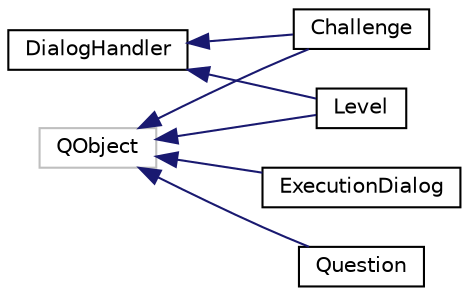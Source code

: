 digraph "Graphical Class Hierarchy"
{
 // LATEX_PDF_SIZE
  edge [fontname="Helvetica",fontsize="10",labelfontname="Helvetica",labelfontsize="10"];
  node [fontname="Helvetica",fontsize="10",shape=record];
  rankdir="LR";
  Node0 [label="DialogHandler",height=0.2,width=0.4,color="black", fillcolor="white", style="filled",URL="$classDialogHandler.html",tooltip="DialogHandler interface has a method that name is executionOfQuestionDialogs. Thanks to this method t..."];
  Node0 -> Node1 [dir="back",color="midnightblue",fontsize="10",style="solid",fontname="Helvetica"];
  Node1 [label="Challenge",height=0.2,width=0.4,color="black", fillcolor="white", style="filled",URL="$classChallenge.html",tooltip="The Challenge class contains questions, answers and timer. This class implements DialogHandler,..."];
  Node0 -> Node2 [dir="back",color="midnightblue",fontsize="10",style="solid",fontname="Helvetica"];
  Node2 [label="Level",height=0.2,width=0.4,color="black", fillcolor="white", style="filled",URL="$classLevel.html",tooltip="The Level class contains questions and answer. This class implements DialogHandler,..."];
  Node12 [label="QObject",height=0.2,width=0.4,color="grey75", fillcolor="white", style="filled",tooltip=" "];
  Node12 -> Node1 [dir="back",color="midnightblue",fontsize="10",style="solid",fontname="Helvetica"];
  Node12 -> Node13 [dir="back",color="midnightblue",fontsize="10",style="solid",fontname="Helvetica"];
  Node13 [label="ExecutionDialog",height=0.2,width=0.4,color="black", fillcolor="white", style="filled",URL="$classExecutionDialog.html",tooltip=" "];
  Node12 -> Node2 [dir="back",color="midnightblue",fontsize="10",style="solid",fontname="Helvetica"];
  Node12 -> Node14 [dir="back",color="midnightblue",fontsize="10",style="solid",fontname="Helvetica"];
  Node14 [label="Question",height=0.2,width=0.4,color="black", fillcolor="white", style="filled",URL="$classQuestion.html",tooltip="The Question class represents the backend part of the questions."];
}
